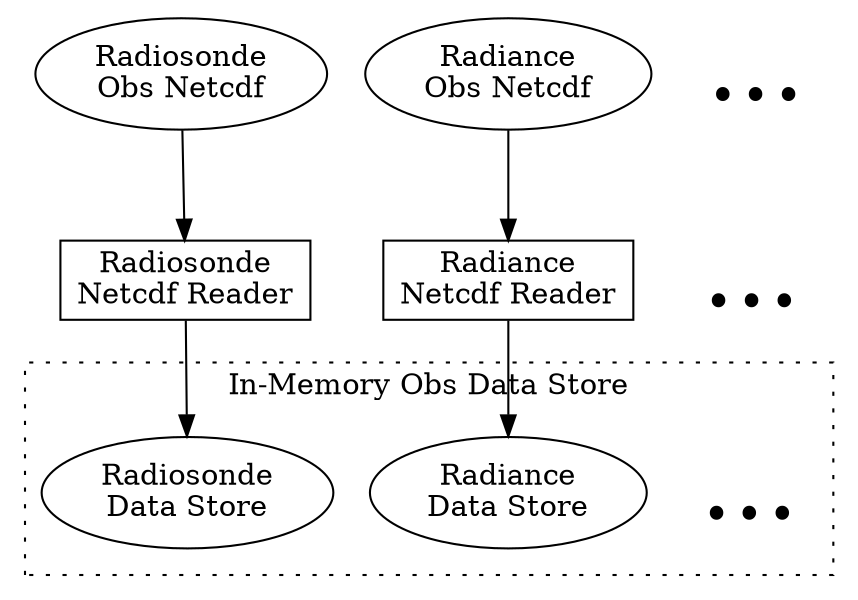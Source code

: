 digraph NcdiagFlow
  {
  # old way
  radio_obsdb    [ shape=ellipse, label="Radiosonde\nObs Netcdf" ];
  radiance_obsdb [ shape=ellipse, label="Radiance\nObs Netcdf" ];
  etc_obsdb [ shape=none, label="...", fontsize=50 ];

  radio_reader    [ shape=box, label="Radiosonde\nNetcdf Reader" ];
  radiance_reader [ shape=box, label="Radiance\nNetcdf Reader" ];
  etc_reader [ shape=none, label="...", fontsize=50 ];

  subgraph cluster_InMem {
  graph [ style=dotted ];
  label="In-Memory Obs Data Store"

  radio_store    [ shape=ellipse, label="Radiosonde\nData Store" ];
  radiance_store [ shape=ellipse, label="Radiance\nData Store" ];
  etc_store [ shape=none, label="...", fontsize=50 ];
  }

  radio_obsdb -> radio_reader -> radio_store;
  radiance_obsdb -> radiance_reader -> radiance_store;
  etc_obsdb -> etc_reader -> etc_store [ style=invis ];

  }
